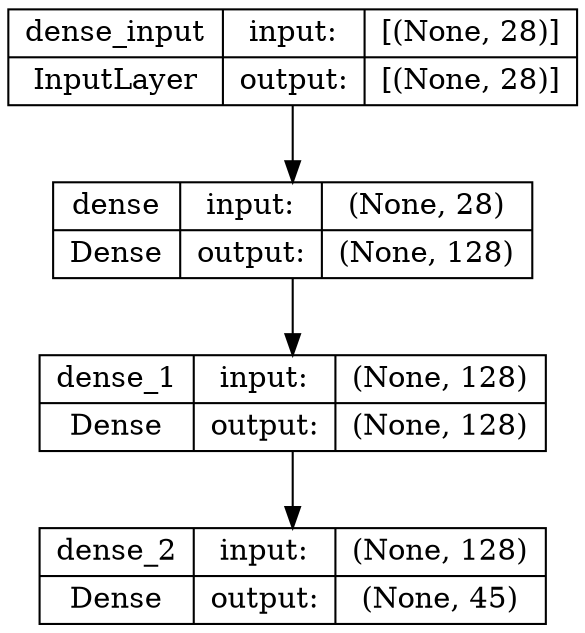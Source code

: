 digraph G {
concentrate=True;
dpi=96;
rankdir=TB;
node [shape=record];
140421238192784 [label="{dense_input|InputLayer}|{input:|output:}|{{[(None, 28)]}|{[(None, 28)]}}"];
140421238192256 [label="{dense|Dense}|{input:|output:}|{{(None, 28)}|{(None, 128)}}"];
140421228676576 [label="{dense_1|Dense}|{input:|output:}|{{(None, 128)}|{(None, 128)}}"];
140421228680032 [label="{dense_2|Dense}|{input:|output:}|{{(None, 128)}|{(None, 45)}}"];
140421238192784 -> 140421238192256;
140421238192256 -> 140421228676576;
140421228676576 -> 140421228680032;
}
